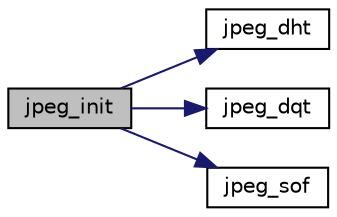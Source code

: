 digraph "jpeg_init"
{
 // LATEX_PDF_SIZE
  edge [fontname="Helvetica",fontsize="10",labelfontname="Helvetica",labelfontsize="10"];
  node [fontname="Helvetica",fontsize="10",shape=record];
  rankdir="LR";
  Node1 [label="jpeg_init",height=0.2,width=0.4,color="black", fillcolor="grey75", style="filled", fontcolor="black",tooltip=" "];
  Node1 -> Node2 [color="midnightblue",fontsize="10",style="solid",fontname="Helvetica"];
  Node2 [label="jpeg_dht",height=0.2,width=0.4,color="black", fillcolor="white", style="filled",URL="$jpeg_8c.html#ae8b721d3ab2f23c9f6b6717a9eb2f3e1",tooltip=" "];
  Node1 -> Node3 [color="midnightblue",fontsize="10",style="solid",fontname="Helvetica"];
  Node3 [label="jpeg_dqt",height=0.2,width=0.4,color="black", fillcolor="white", style="filled",URL="$jpeg_8c.html#a95b1daac36e4cafa54f028934996a4bf",tooltip=" "];
  Node1 -> Node4 [color="midnightblue",fontsize="10",style="solid",fontname="Helvetica"];
  Node4 [label="jpeg_sof",height=0.2,width=0.4,color="black", fillcolor="white", style="filled",URL="$jpeg_8c.html#aeee495fc3d68cda768a72c0a5a1ff2ae",tooltip=" "];
}
